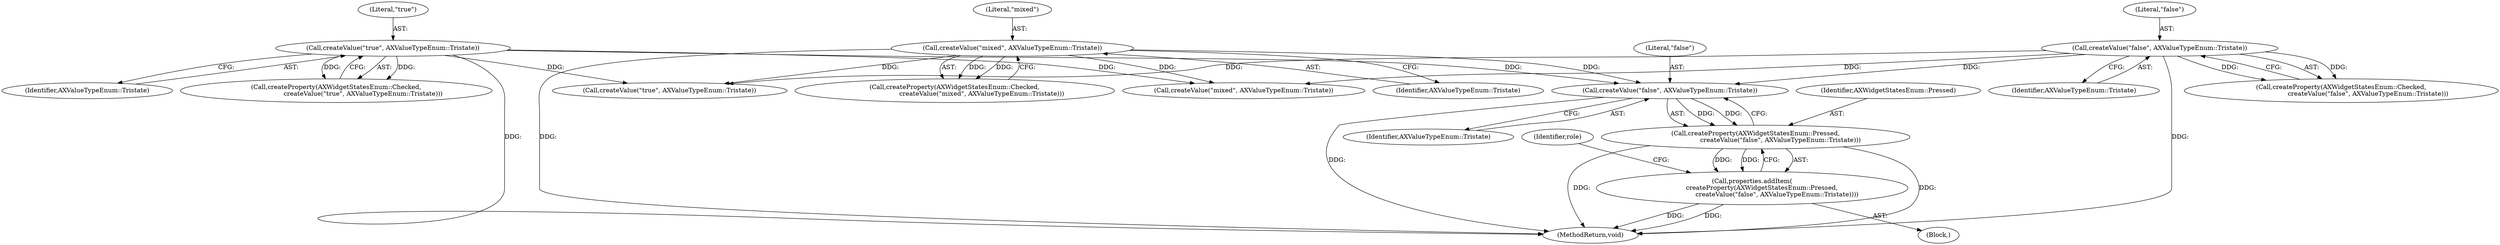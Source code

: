 digraph "0_Chrome_d27468a832d5316884bd02f459cbf493697fd7e1_32@API" {
"1000180" [label="(Call,createValue(\"false\", AXValueTypeEnum::Tristate))"];
"1000123" [label="(Call,createValue(\"false\", AXValueTypeEnum::Tristate))"];
"1000139" [label="(Call,createValue(\"mixed\", AXValueTypeEnum::Tristate))"];
"1000131" [label="(Call,createValue(\"true\", AXValueTypeEnum::Tristate))"];
"1000178" [label="(Call,createProperty(AXWidgetStatesEnum::Pressed,\n                         createValue(\"false\", AXValueTypeEnum::Tristate)))"];
"1000177" [label="(Call,properties.addItem(\n          createProperty(AXWidgetStatesEnum::Pressed,\n                         createValue(\"false\", AXValueTypeEnum::Tristate))))"];
"1000182" [label="(Identifier,AXValueTypeEnum::Tristate)"];
"1000176" [label="(Block,)"];
"1000179" [label="(Identifier,AXWidgetStatesEnum::Pressed)"];
"1000139" [label="(Call,createValue(\"mixed\", AXValueTypeEnum::Tristate))"];
"1000225" [label="(MethodReturn,void)"];
"1000140" [label="(Literal,\"mixed\")"];
"1000209" [label="(Identifier,role)"];
"1000178" [label="(Call,createProperty(AXWidgetStatesEnum::Pressed,\n                         createValue(\"false\", AXValueTypeEnum::Tristate)))"];
"1000180" [label="(Call,createValue(\"false\", AXValueTypeEnum::Tristate))"];
"1000181" [label="(Literal,\"false\")"];
"1000125" [label="(Identifier,AXValueTypeEnum::Tristate)"];
"1000177" [label="(Call,properties.addItem(\n          createProperty(AXWidgetStatesEnum::Pressed,\n                         createValue(\"false\", AXValueTypeEnum::Tristate))))"];
"1000131" [label="(Call,createValue(\"true\", AXValueTypeEnum::Tristate))"];
"1000204" [label="(Call,createValue(\"true\", AXValueTypeEnum::Tristate))"];
"1000137" [label="(Call,createProperty(AXWidgetStatesEnum::Checked,\n                           createValue(\"mixed\", AXValueTypeEnum::Tristate)))"];
"1000132" [label="(Literal,\"true\")"];
"1000141" [label="(Identifier,AXValueTypeEnum::Tristate)"];
"1000121" [label="(Call,createProperty(AXWidgetStatesEnum::Checked,\n                           createValue(\"false\", AXValueTypeEnum::Tristate)))"];
"1000123" [label="(Call,createValue(\"false\", AXValueTypeEnum::Tristate))"];
"1000133" [label="(Identifier,AXValueTypeEnum::Tristate)"];
"1000124" [label="(Literal,\"false\")"];
"1000129" [label="(Call,createProperty(AXWidgetStatesEnum::Checked,\n                           createValue(\"true\", AXValueTypeEnum::Tristate)))"];
"1000197" [label="(Call,createValue(\"mixed\", AXValueTypeEnum::Tristate))"];
"1000180" -> "1000178"  [label="AST: "];
"1000180" -> "1000182"  [label="CFG: "];
"1000181" -> "1000180"  [label="AST: "];
"1000182" -> "1000180"  [label="AST: "];
"1000178" -> "1000180"  [label="CFG: "];
"1000180" -> "1000225"  [label="DDG: "];
"1000180" -> "1000178"  [label="DDG: "];
"1000180" -> "1000178"  [label="DDG: "];
"1000123" -> "1000180"  [label="DDG: "];
"1000139" -> "1000180"  [label="DDG: "];
"1000131" -> "1000180"  [label="DDG: "];
"1000123" -> "1000121"  [label="AST: "];
"1000123" -> "1000125"  [label="CFG: "];
"1000124" -> "1000123"  [label="AST: "];
"1000125" -> "1000123"  [label="AST: "];
"1000121" -> "1000123"  [label="CFG: "];
"1000123" -> "1000225"  [label="DDG: "];
"1000123" -> "1000121"  [label="DDG: "];
"1000123" -> "1000121"  [label="DDG: "];
"1000123" -> "1000197"  [label="DDG: "];
"1000123" -> "1000204"  [label="DDG: "];
"1000139" -> "1000137"  [label="AST: "];
"1000139" -> "1000141"  [label="CFG: "];
"1000140" -> "1000139"  [label="AST: "];
"1000141" -> "1000139"  [label="AST: "];
"1000137" -> "1000139"  [label="CFG: "];
"1000139" -> "1000225"  [label="DDG: "];
"1000139" -> "1000137"  [label="DDG: "];
"1000139" -> "1000137"  [label="DDG: "];
"1000139" -> "1000197"  [label="DDG: "];
"1000139" -> "1000204"  [label="DDG: "];
"1000131" -> "1000129"  [label="AST: "];
"1000131" -> "1000133"  [label="CFG: "];
"1000132" -> "1000131"  [label="AST: "];
"1000133" -> "1000131"  [label="AST: "];
"1000129" -> "1000131"  [label="CFG: "];
"1000131" -> "1000225"  [label="DDG: "];
"1000131" -> "1000129"  [label="DDG: "];
"1000131" -> "1000129"  [label="DDG: "];
"1000131" -> "1000197"  [label="DDG: "];
"1000131" -> "1000204"  [label="DDG: "];
"1000178" -> "1000177"  [label="AST: "];
"1000179" -> "1000178"  [label="AST: "];
"1000177" -> "1000178"  [label="CFG: "];
"1000178" -> "1000225"  [label="DDG: "];
"1000178" -> "1000225"  [label="DDG: "];
"1000178" -> "1000177"  [label="DDG: "];
"1000178" -> "1000177"  [label="DDG: "];
"1000177" -> "1000176"  [label="AST: "];
"1000209" -> "1000177"  [label="CFG: "];
"1000177" -> "1000225"  [label="DDG: "];
"1000177" -> "1000225"  [label="DDG: "];
}
